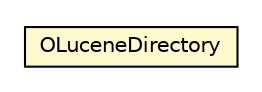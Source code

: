 #!/usr/local/bin/dot
#
# Class diagram 
# Generated by UMLGraph version R5_6-24-gf6e263 (http://www.umlgraph.org/)
#

digraph G {
	edge [fontname="Helvetica",fontsize=10,labelfontname="Helvetica",labelfontsize=10];
	node [fontname="Helvetica",fontsize=10,shape=plaintext];
	nodesep=0.25;
	ranksep=0.5;
	// com.orientechnologies.lucene.engine.OLuceneDirectory
	c4318901 [label=<<table title="com.orientechnologies.lucene.engine.OLuceneDirectory" border="0" cellborder="1" cellspacing="0" cellpadding="2" port="p" bgcolor="lemonChiffon" href="./OLuceneDirectory.html">
		<tr><td><table border="0" cellspacing="0" cellpadding="1">
<tr><td align="center" balign="center"> OLuceneDirectory </td></tr>
		</table></td></tr>
		</table>>, URL="./OLuceneDirectory.html", fontname="Helvetica", fontcolor="black", fontsize=10.0];
}

